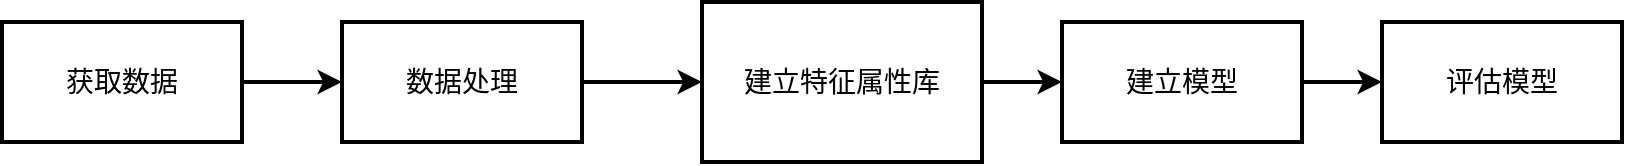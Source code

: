 <mxfile version="14.5.3" type="github">
  <diagram id="evf3HYqad5aYdoD3thaz" name="Page-1">
    <mxGraphModel dx="1002" dy="682" grid="1" gridSize="10" guides="1" tooltips="1" connect="1" arrows="1" fold="1" page="1" pageScale="1" pageWidth="827" pageHeight="1169" math="0" shadow="0">
      <root>
        <mxCell id="0" />
        <mxCell id="1" parent="0" />
        <mxCell id="3sJL6qDaUBLJdTnOcUnw-10" style="edgeStyle=orthogonalEdgeStyle;rounded=0;orthogonalLoop=1;jettySize=auto;html=1;exitX=1;exitY=0.5;exitDx=0;exitDy=0;entryX=0;entryY=0.5;entryDx=0;entryDy=0;strokeWidth=2;fontSize=14;" edge="1" parent="1" source="3sJL6qDaUBLJdTnOcUnw-1" target="3sJL6qDaUBLJdTnOcUnw-2">
          <mxGeometry relative="1" as="geometry" />
        </mxCell>
        <mxCell id="3sJL6qDaUBLJdTnOcUnw-1" value="获取数据" style="rounded=0;whiteSpace=wrap;html=1;strokeWidth=2;fontSize=14;" vertex="1" parent="1">
          <mxGeometry x="310" y="610" width="120" height="60" as="geometry" />
        </mxCell>
        <mxCell id="3sJL6qDaUBLJdTnOcUnw-12" style="edgeStyle=orthogonalEdgeStyle;rounded=0;orthogonalLoop=1;jettySize=auto;html=1;exitX=1;exitY=0.5;exitDx=0;exitDy=0;entryX=0;entryY=0.5;entryDx=0;entryDy=0;strokeWidth=2;fontSize=14;" edge="1" parent="1" source="3sJL6qDaUBLJdTnOcUnw-2" target="3sJL6qDaUBLJdTnOcUnw-6">
          <mxGeometry relative="1" as="geometry" />
        </mxCell>
        <mxCell id="3sJL6qDaUBLJdTnOcUnw-2" value="数据处理" style="rounded=0;whiteSpace=wrap;html=1;strokeWidth=2;fontSize=14;" vertex="1" parent="1">
          <mxGeometry x="480" y="610" width="120" height="60" as="geometry" />
        </mxCell>
        <mxCell id="3sJL6qDaUBLJdTnOcUnw-15" style="edgeStyle=orthogonalEdgeStyle;rounded=0;orthogonalLoop=1;jettySize=auto;html=1;exitX=1;exitY=0.5;exitDx=0;exitDy=0;entryX=0;entryY=0.5;entryDx=0;entryDy=0;strokeWidth=2;fontSize=14;" edge="1" parent="1" source="3sJL6qDaUBLJdTnOcUnw-6" target="3sJL6qDaUBLJdTnOcUnw-8">
          <mxGeometry relative="1" as="geometry" />
        </mxCell>
        <mxCell id="3sJL6qDaUBLJdTnOcUnw-6" value="建立特征属性库" style="rounded=0;whiteSpace=wrap;html=1;fillColor=none;strokeWidth=2;fontSize=14;" vertex="1" parent="1">
          <mxGeometry x="660" y="600" width="140" height="80" as="geometry" />
        </mxCell>
        <mxCell id="3sJL6qDaUBLJdTnOcUnw-16" style="edgeStyle=orthogonalEdgeStyle;rounded=0;orthogonalLoop=1;jettySize=auto;html=1;exitX=1;exitY=0.5;exitDx=0;exitDy=0;entryX=0;entryY=0.5;entryDx=0;entryDy=0;strokeWidth=2;fontSize=14;" edge="1" parent="1" source="3sJL6qDaUBLJdTnOcUnw-8" target="3sJL6qDaUBLJdTnOcUnw-9">
          <mxGeometry relative="1" as="geometry" />
        </mxCell>
        <mxCell id="3sJL6qDaUBLJdTnOcUnw-8" value="建立模型" style="rounded=0;whiteSpace=wrap;html=1;fillColor=none;strokeWidth=2;fontSize=14;" vertex="1" parent="1">
          <mxGeometry x="840" y="610" width="120" height="60" as="geometry" />
        </mxCell>
        <mxCell id="3sJL6qDaUBLJdTnOcUnw-9" value="评估模型" style="rounded=0;whiteSpace=wrap;html=1;fillColor=none;strokeWidth=2;fontSize=14;" vertex="1" parent="1">
          <mxGeometry x="1000" y="610" width="120" height="60" as="geometry" />
        </mxCell>
      </root>
    </mxGraphModel>
  </diagram>
</mxfile>
